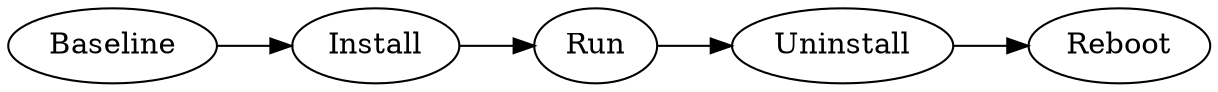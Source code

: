 digraph "lifecycle" {
  rankdir=LR;
  Baseline -> Install;
  Install -> Run;
  Run -> Uninstall;
  Uninstall -> Reboot;
}
